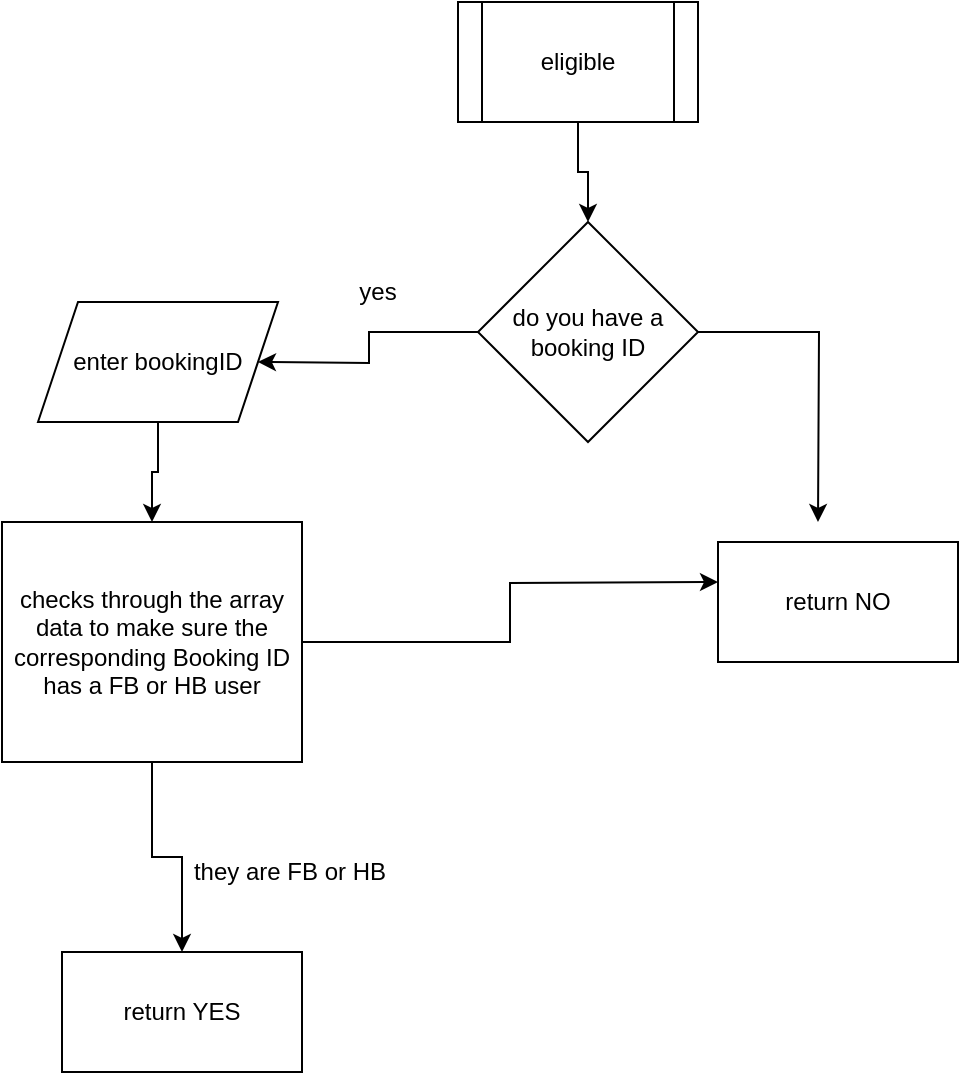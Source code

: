 <mxfile version="24.8.4">
  <diagram name="Page-1" id="jdT3KY3K6WliEAgSrhoN">
    <mxGraphModel dx="1050" dy="522" grid="1" gridSize="10" guides="1" tooltips="1" connect="1" arrows="1" fold="1" page="1" pageScale="1" pageWidth="827" pageHeight="1169" math="0" shadow="0">
      <root>
        <mxCell id="0" />
        <mxCell id="1" parent="0" />
        <mxCell id="G2kmHZDq3IScNOoagn7K-4" value="" style="edgeStyle=orthogonalEdgeStyle;rounded=0;orthogonalLoop=1;jettySize=auto;html=1;" edge="1" parent="1" source="G2kmHZDq3IScNOoagn7K-1" target="G2kmHZDq3IScNOoagn7K-3">
          <mxGeometry relative="1" as="geometry" />
        </mxCell>
        <mxCell id="G2kmHZDq3IScNOoagn7K-1" value="eligible" style="shape=process;whiteSpace=wrap;html=1;backgroundOutline=1;" vertex="1" parent="1">
          <mxGeometry x="370" y="50" width="120" height="60" as="geometry" />
        </mxCell>
        <mxCell id="G2kmHZDq3IScNOoagn7K-7" style="edgeStyle=orthogonalEdgeStyle;rounded=0;orthogonalLoop=1;jettySize=auto;html=1;entryX=1;entryY=0.5;entryDx=0;entryDy=0;" edge="1" parent="1" source="G2kmHZDq3IScNOoagn7K-3">
          <mxGeometry relative="1" as="geometry">
            <mxPoint x="270" y="230" as="targetPoint" />
          </mxGeometry>
        </mxCell>
        <mxCell id="G2kmHZDq3IScNOoagn7K-18" style="edgeStyle=orthogonalEdgeStyle;rounded=0;orthogonalLoop=1;jettySize=auto;html=1;entryX=0.5;entryY=0;entryDx=0;entryDy=0;" edge="1" parent="1" source="G2kmHZDq3IScNOoagn7K-3">
          <mxGeometry relative="1" as="geometry">
            <mxPoint x="550" y="310" as="targetPoint" />
          </mxGeometry>
        </mxCell>
        <mxCell id="G2kmHZDq3IScNOoagn7K-3" value="do you have a booking ID" style="rhombus;whiteSpace=wrap;html=1;" vertex="1" parent="1">
          <mxGeometry x="380" y="160" width="110" height="110" as="geometry" />
        </mxCell>
        <mxCell id="G2kmHZDq3IScNOoagn7K-5" value="yes" style="text;html=1;align=center;verticalAlign=middle;whiteSpace=wrap;rounded=0;" vertex="1" parent="1">
          <mxGeometry x="300" y="180" width="60" height="30" as="geometry" />
        </mxCell>
        <mxCell id="G2kmHZDq3IScNOoagn7K-19" style="edgeStyle=orthogonalEdgeStyle;rounded=0;orthogonalLoop=1;jettySize=auto;html=1;" edge="1" parent="1" source="G2kmHZDq3IScNOoagn7K-8">
          <mxGeometry relative="1" as="geometry">
            <mxPoint x="500" y="340" as="targetPoint" />
          </mxGeometry>
        </mxCell>
        <mxCell id="G2kmHZDq3IScNOoagn7K-23" value="" style="edgeStyle=orthogonalEdgeStyle;rounded=0;orthogonalLoop=1;jettySize=auto;html=1;" edge="1" parent="1" source="G2kmHZDq3IScNOoagn7K-8" target="G2kmHZDq3IScNOoagn7K-22">
          <mxGeometry relative="1" as="geometry" />
        </mxCell>
        <mxCell id="G2kmHZDq3IScNOoagn7K-8" value="checks through the array data to make sure the corresponding Booking ID&lt;div&gt;has a FB or HB user&lt;/div&gt;" style="rounded=0;whiteSpace=wrap;html=1;" vertex="1" parent="1">
          <mxGeometry x="142" y="310" width="150" height="120" as="geometry" />
        </mxCell>
        <mxCell id="G2kmHZDq3IScNOoagn7K-10" value="" style="edgeStyle=orthogonalEdgeStyle;rounded=0;orthogonalLoop=1;jettySize=auto;html=1;" edge="1" parent="1" source="G2kmHZDq3IScNOoagn7K-9" target="G2kmHZDq3IScNOoagn7K-8">
          <mxGeometry relative="1" as="geometry" />
        </mxCell>
        <mxCell id="G2kmHZDq3IScNOoagn7K-9" value="enter bookingID" style="shape=parallelogram;perimeter=parallelogramPerimeter;whiteSpace=wrap;html=1;fixedSize=1;" vertex="1" parent="1">
          <mxGeometry x="160" y="200" width="120" height="60" as="geometry" />
        </mxCell>
        <mxCell id="G2kmHZDq3IScNOoagn7K-13" value="they are FB or HB" style="text;html=1;align=center;verticalAlign=middle;whiteSpace=wrap;rounded=0;" vertex="1" parent="1">
          <mxGeometry x="232" y="470" width="108" height="30" as="geometry" />
        </mxCell>
        <mxCell id="G2kmHZDq3IScNOoagn7K-21" value="return NO" style="rounded=0;whiteSpace=wrap;html=1;" vertex="1" parent="1">
          <mxGeometry x="500" y="320" width="120" height="60" as="geometry" />
        </mxCell>
        <mxCell id="G2kmHZDq3IScNOoagn7K-22" value="return YES" style="rounded=0;whiteSpace=wrap;html=1;" vertex="1" parent="1">
          <mxGeometry x="172" y="525" width="120" height="60" as="geometry" />
        </mxCell>
      </root>
    </mxGraphModel>
  </diagram>
</mxfile>
